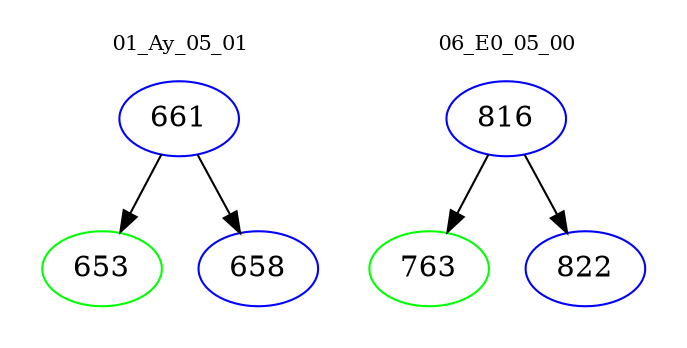 digraph{
subgraph cluster_0 {
color = white
label = "01_Ay_05_01";
fontsize=10;
T0_661 [label="661", color="blue"]
T0_661 -> T0_653 [color="black"]
T0_653 [label="653", color="green"]
T0_661 -> T0_658 [color="black"]
T0_658 [label="658", color="blue"]
}
subgraph cluster_1 {
color = white
label = "06_E0_05_00";
fontsize=10;
T1_816 [label="816", color="blue"]
T1_816 -> T1_763 [color="black"]
T1_763 [label="763", color="green"]
T1_816 -> T1_822 [color="black"]
T1_822 [label="822", color="blue"]
}
}
